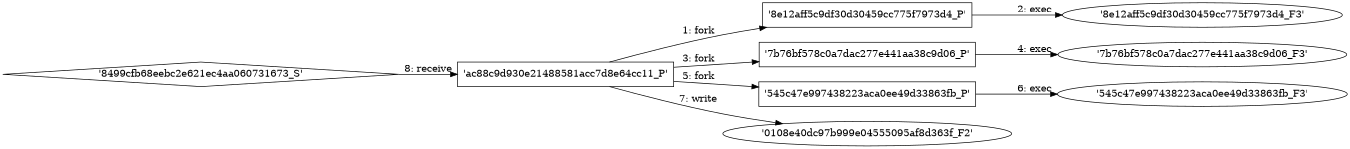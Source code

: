 digraph "D:\Learning\Paper\apt\基于CTI的攻击预警\Dataset\攻击图\ASGfromALLCTI\Browser-based coin mining without a browser.dot" {
rankdir="LR"
size="9"
fixedsize="false"
splines="true"
nodesep=0.3
ranksep=0
fontsize=10
overlap="scalexy"
engine= "neato"
	"'ac88c9d930e21488581acc7d8e64cc11_P'" [node_type=Process shape=box]
	"'8e12aff5c9df30d30459cc775f7973d4_P'" [node_type=Process shape=box]
	"'ac88c9d930e21488581acc7d8e64cc11_P'" -> "'8e12aff5c9df30d30459cc775f7973d4_P'" [label="1: fork"]
	"'8e12aff5c9df30d30459cc775f7973d4_P'" [node_type=Process shape=box]
	"'8e12aff5c9df30d30459cc775f7973d4_F3'" [node_type=File shape=ellipse]
	"'8e12aff5c9df30d30459cc775f7973d4_P'" -> "'8e12aff5c9df30d30459cc775f7973d4_F3'" [label="2: exec"]
	"'ac88c9d930e21488581acc7d8e64cc11_P'" [node_type=Process shape=box]
	"'7b76bf578c0a7dac277e441aa38c9d06_P'" [node_type=Process shape=box]
	"'ac88c9d930e21488581acc7d8e64cc11_P'" -> "'7b76bf578c0a7dac277e441aa38c9d06_P'" [label="3: fork"]
	"'7b76bf578c0a7dac277e441aa38c9d06_P'" [node_type=Process shape=box]
	"'7b76bf578c0a7dac277e441aa38c9d06_F3'" [node_type=File shape=ellipse]
	"'7b76bf578c0a7dac277e441aa38c9d06_P'" -> "'7b76bf578c0a7dac277e441aa38c9d06_F3'" [label="4: exec"]
	"'ac88c9d930e21488581acc7d8e64cc11_P'" [node_type=Process shape=box]
	"'545c47e997438223aca0ee49d33863fb_P'" [node_type=Process shape=box]
	"'ac88c9d930e21488581acc7d8e64cc11_P'" -> "'545c47e997438223aca0ee49d33863fb_P'" [label="5: fork"]
	"'545c47e997438223aca0ee49d33863fb_P'" [node_type=Process shape=box]
	"'545c47e997438223aca0ee49d33863fb_F3'" [node_type=File shape=ellipse]
	"'545c47e997438223aca0ee49d33863fb_P'" -> "'545c47e997438223aca0ee49d33863fb_F3'" [label="6: exec"]
	"'0108e40dc97b999e04555095af8d363f_F2'" [node_type=file shape=ellipse]
	"'ac88c9d930e21488581acc7d8e64cc11_P'" [node_type=Process shape=box]
	"'ac88c9d930e21488581acc7d8e64cc11_P'" -> "'0108e40dc97b999e04555095af8d363f_F2'" [label="7: write"]
	"'ac88c9d930e21488581acc7d8e64cc11_P'" [node_type=Process shape=box]
	"'8499cfb68eebc2e621ec4aa060731673_S'" [node_type=Socket shape=diamond]
	"'8499cfb68eebc2e621ec4aa060731673_S'" -> "'ac88c9d930e21488581acc7d8e64cc11_P'" [label="8: receive"]
}
